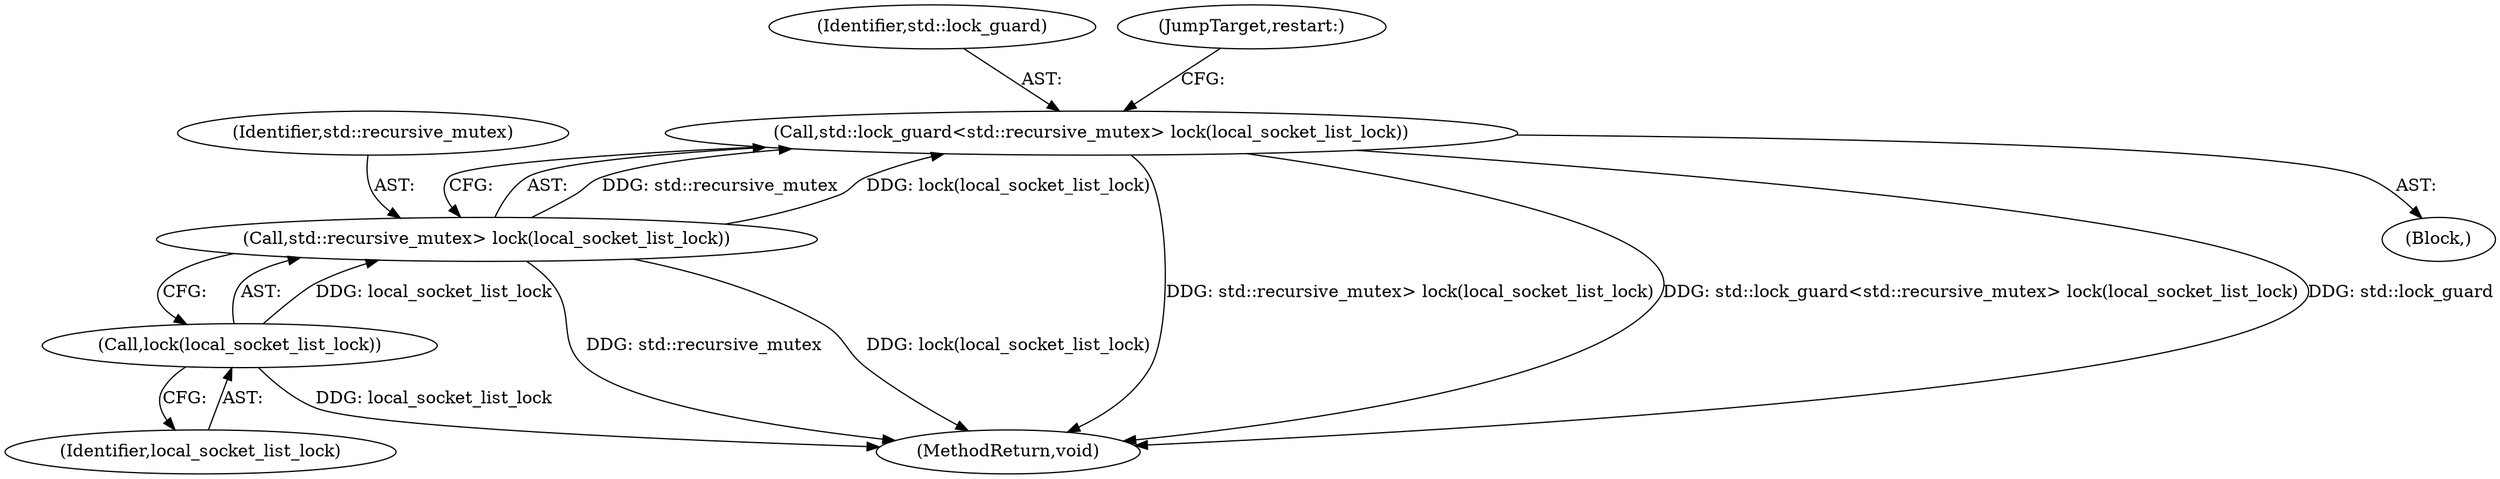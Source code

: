 digraph "0_Android_014b01706cc64dc9c2ad94a96f62e07c058d0b5d@API" {
"1000105" [label="(Call,std::lock_guard<std::recursive_mutex> lock(local_socket_list_lock))"];
"1000107" [label="(Call,std::recursive_mutex> lock(local_socket_list_lock))"];
"1000109" [label="(Call,lock(local_socket_list_lock))"];
"1000150" [label="(MethodReturn,void)"];
"1000109" [label="(Call,lock(local_socket_list_lock))"];
"1000106" [label="(Identifier,std::lock_guard)"];
"1000107" [label="(Call,std::recursive_mutex> lock(local_socket_list_lock))"];
"1000108" [label="(Identifier,std::recursive_mutex)"];
"1000105" [label="(Call,std::lock_guard<std::recursive_mutex> lock(local_socket_list_lock))"];
"1000110" [label="(Identifier,local_socket_list_lock)"];
"1000103" [label="(Block,)"];
"1000111" [label="(JumpTarget,restart:)"];
"1000105" -> "1000103"  [label="AST: "];
"1000105" -> "1000107"  [label="CFG: "];
"1000106" -> "1000105"  [label="AST: "];
"1000107" -> "1000105"  [label="AST: "];
"1000111" -> "1000105"  [label="CFG: "];
"1000105" -> "1000150"  [label="DDG: std::recursive_mutex> lock(local_socket_list_lock)"];
"1000105" -> "1000150"  [label="DDG: std::lock_guard<std::recursive_mutex> lock(local_socket_list_lock)"];
"1000105" -> "1000150"  [label="DDG: std::lock_guard"];
"1000107" -> "1000105"  [label="DDG: std::recursive_mutex"];
"1000107" -> "1000105"  [label="DDG: lock(local_socket_list_lock)"];
"1000107" -> "1000109"  [label="CFG: "];
"1000108" -> "1000107"  [label="AST: "];
"1000109" -> "1000107"  [label="AST: "];
"1000107" -> "1000150"  [label="DDG: std::recursive_mutex"];
"1000107" -> "1000150"  [label="DDG: lock(local_socket_list_lock)"];
"1000109" -> "1000107"  [label="DDG: local_socket_list_lock"];
"1000109" -> "1000110"  [label="CFG: "];
"1000110" -> "1000109"  [label="AST: "];
"1000109" -> "1000150"  [label="DDG: local_socket_list_lock"];
}

